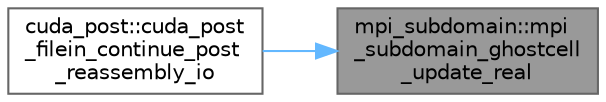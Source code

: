 digraph "mpi_subdomain::mpi_subdomain_ghostcell_update_real"
{
 // LATEX_PDF_SIZE
  bgcolor="transparent";
  edge [fontname=Helvetica,fontsize=10,labelfontname=Helvetica,labelfontsize=10];
  node [fontname=Helvetica,fontsize=10,shape=box,height=0.2,width=0.4];
  rankdir="RL";
  Node1 [id="Node000001",label="mpi_subdomain::mpi\l_subdomain_ghostcell\l_update_real",height=0.2,width=0.4,color="gray40", fillcolor="grey60", style="filled", fontcolor="black",tooltip=" "];
  Node1 -> Node2 [id="edge1_Node000001_Node000002",dir="back",color="steelblue1",style="solid",tooltip=" "];
  Node2 [id="Node000002",label="cuda_post::cuda_post\l_filein_continue_post\l_reassembly_io",height=0.2,width=0.4,color="grey40", fillcolor="white", style="filled",URL="$namespacecuda__post.html#abf3f2d9a82791dca060fb9cb130ce2f9",tooltip=" "];
}
